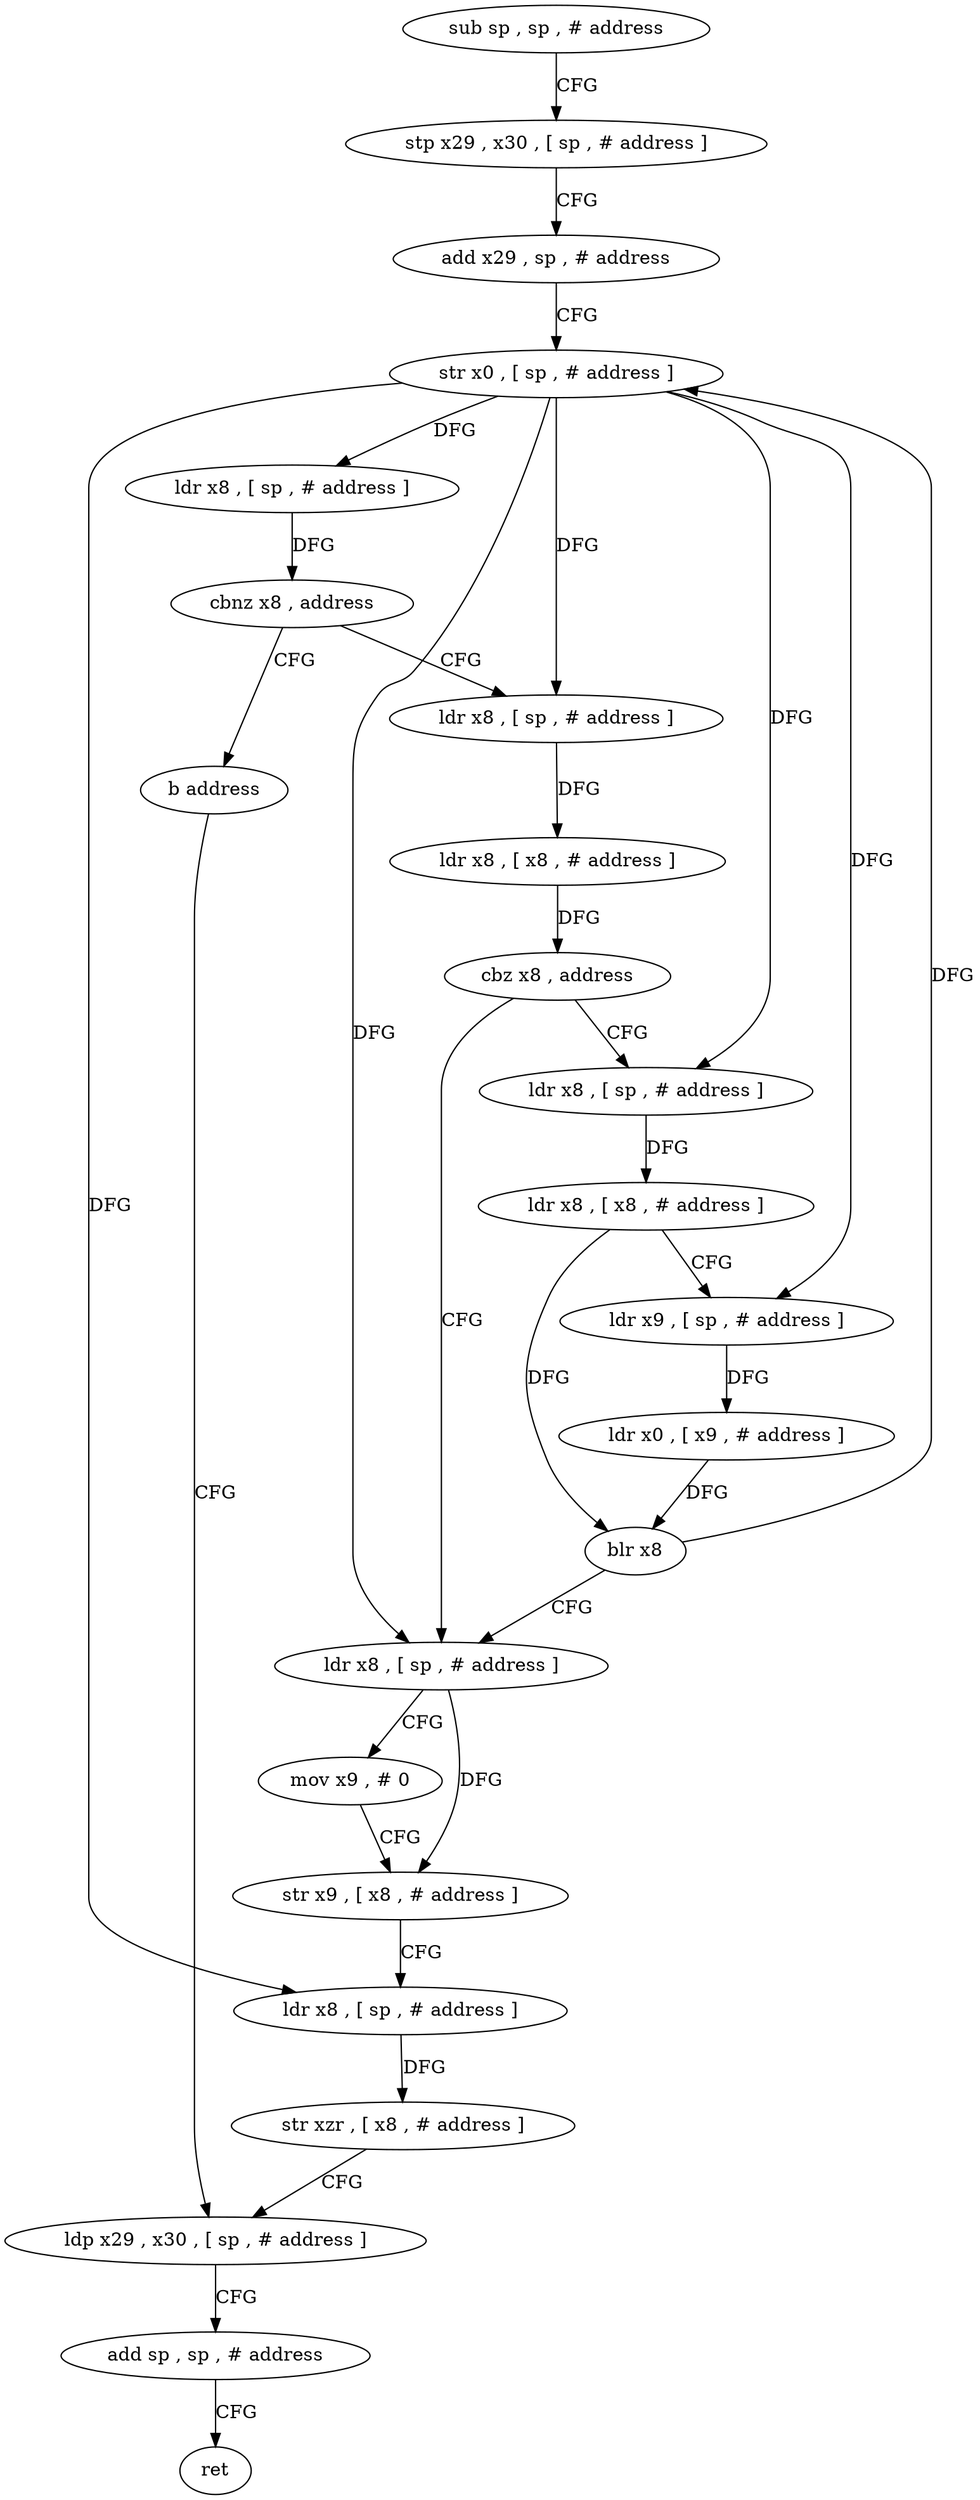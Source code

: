 digraph "func" {
"4373444" [label = "sub sp , sp , # address" ]
"4373448" [label = "stp x29 , x30 , [ sp , # address ]" ]
"4373452" [label = "add x29 , sp , # address" ]
"4373456" [label = "str x0 , [ sp , # address ]" ]
"4373460" [label = "ldr x8 , [ sp , # address ]" ]
"4373464" [label = "cbnz x8 , address" ]
"4373472" [label = "ldr x8 , [ sp , # address ]" ]
"4373468" [label = "b address" ]
"4373476" [label = "ldr x8 , [ x8 , # address ]" ]
"4373480" [label = "cbz x8 , address" ]
"4373504" [label = "ldr x8 , [ sp , # address ]" ]
"4373484" [label = "ldr x8 , [ sp , # address ]" ]
"4373524" [label = "ldp x29 , x30 , [ sp , # address ]" ]
"4373508" [label = "mov x9 , # 0" ]
"4373512" [label = "str x9 , [ x8 , # address ]" ]
"4373516" [label = "ldr x8 , [ sp , # address ]" ]
"4373520" [label = "str xzr , [ x8 , # address ]" ]
"4373488" [label = "ldr x8 , [ x8 , # address ]" ]
"4373492" [label = "ldr x9 , [ sp , # address ]" ]
"4373496" [label = "ldr x0 , [ x9 , # address ]" ]
"4373500" [label = "blr x8" ]
"4373528" [label = "add sp , sp , # address" ]
"4373532" [label = "ret" ]
"4373444" -> "4373448" [ label = "CFG" ]
"4373448" -> "4373452" [ label = "CFG" ]
"4373452" -> "4373456" [ label = "CFG" ]
"4373456" -> "4373460" [ label = "DFG" ]
"4373456" -> "4373472" [ label = "DFG" ]
"4373456" -> "4373504" [ label = "DFG" ]
"4373456" -> "4373516" [ label = "DFG" ]
"4373456" -> "4373484" [ label = "DFG" ]
"4373456" -> "4373492" [ label = "DFG" ]
"4373460" -> "4373464" [ label = "DFG" ]
"4373464" -> "4373472" [ label = "CFG" ]
"4373464" -> "4373468" [ label = "CFG" ]
"4373472" -> "4373476" [ label = "DFG" ]
"4373468" -> "4373524" [ label = "CFG" ]
"4373476" -> "4373480" [ label = "DFG" ]
"4373480" -> "4373504" [ label = "CFG" ]
"4373480" -> "4373484" [ label = "CFG" ]
"4373504" -> "4373508" [ label = "CFG" ]
"4373504" -> "4373512" [ label = "DFG" ]
"4373484" -> "4373488" [ label = "DFG" ]
"4373524" -> "4373528" [ label = "CFG" ]
"4373508" -> "4373512" [ label = "CFG" ]
"4373512" -> "4373516" [ label = "CFG" ]
"4373516" -> "4373520" [ label = "DFG" ]
"4373520" -> "4373524" [ label = "CFG" ]
"4373488" -> "4373492" [ label = "CFG" ]
"4373488" -> "4373500" [ label = "DFG" ]
"4373492" -> "4373496" [ label = "DFG" ]
"4373496" -> "4373500" [ label = "DFG" ]
"4373500" -> "4373504" [ label = "CFG" ]
"4373500" -> "4373456" [ label = "DFG" ]
"4373528" -> "4373532" [ label = "CFG" ]
}
